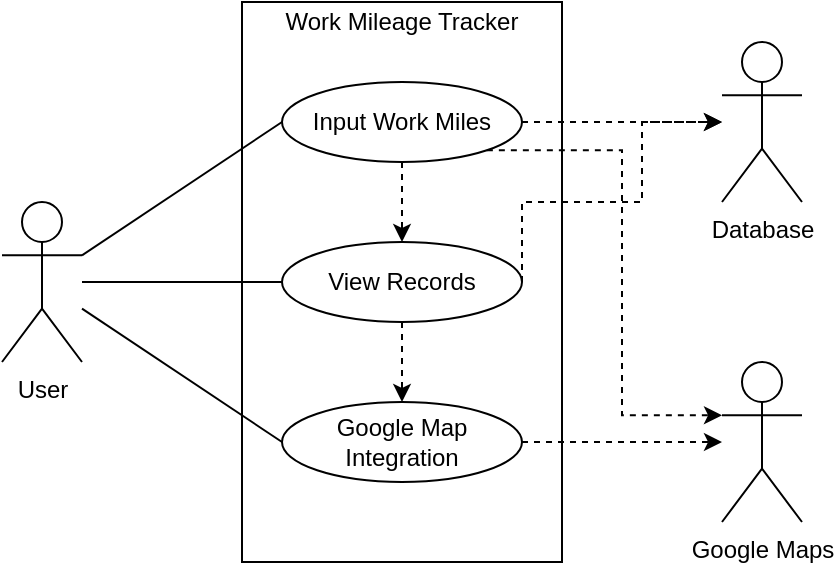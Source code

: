<mxfile version="14.6.12" type="github">
  <diagram id="z_sz5BVX47ozAs6QIKGB" name="Page-1">
    <mxGraphModel dx="1146" dy="554" grid="1" gridSize="10" guides="1" tooltips="1" connect="1" arrows="1" fold="1" page="1" pageScale="1" pageWidth="850" pageHeight="1100" math="0" shadow="0">
      <root>
        <mxCell id="0" />
        <mxCell id="1" parent="0" />
        <mxCell id="fGQBoOvK3uzryHQ_SQ_X-7" value="" style="rounded=0;whiteSpace=wrap;html=1;fillColor=none;" parent="1" vertex="1">
          <mxGeometry x="280" y="140" width="160" height="280" as="geometry" />
        </mxCell>
        <mxCell id="fGQBoOvK3uzryHQ_SQ_X-1" value="User" style="shape=umlActor;verticalLabelPosition=bottom;verticalAlign=top;html=1;" parent="1" vertex="1">
          <mxGeometry x="160" y="240" width="40" height="80" as="geometry" />
        </mxCell>
        <mxCell id="fGQBoOvK3uzryHQ_SQ_X-23" style="edgeStyle=orthogonalEdgeStyle;rounded=0;orthogonalLoop=1;jettySize=auto;html=1;exitX=0.5;exitY=1;exitDx=0;exitDy=0;dashed=1;" parent="1" source="fGQBoOvK3uzryHQ_SQ_X-4" target="fGQBoOvK3uzryHQ_SQ_X-10" edge="1">
          <mxGeometry relative="1" as="geometry" />
        </mxCell>
        <mxCell id="fGQBoOvK3uzryHQ_SQ_X-24" style="edgeStyle=orthogonalEdgeStyle;rounded=0;orthogonalLoop=1;jettySize=auto;html=1;exitX=1;exitY=0.5;exitDx=0;exitDy=0;dashed=1;" parent="1" source="fGQBoOvK3uzryHQ_SQ_X-4" target="fGQBoOvK3uzryHQ_SQ_X-11" edge="1">
          <mxGeometry relative="1" as="geometry" />
        </mxCell>
        <mxCell id="fGQBoOvK3uzryHQ_SQ_X-4" value="Input Work Miles" style="ellipse;whiteSpace=wrap;html=1;" parent="1" vertex="1">
          <mxGeometry x="300" y="180" width="120" height="40" as="geometry" />
        </mxCell>
        <mxCell id="fGQBoOvK3uzryHQ_SQ_X-8" value="Work Mileage Tracker" style="text;html=1;strokeColor=none;fillColor=none;align=center;verticalAlign=middle;whiteSpace=wrap;rounded=0;" parent="1" vertex="1">
          <mxGeometry x="280" y="140" width="160" height="20" as="geometry" />
        </mxCell>
        <mxCell id="fGQBoOvK3uzryHQ_SQ_X-26" style="edgeStyle=orthogonalEdgeStyle;rounded=0;orthogonalLoop=1;jettySize=auto;html=1;exitX=1;exitY=0.5;exitDx=0;exitDy=0;dashed=1;" parent="1" source="fGQBoOvK3uzryHQ_SQ_X-9" target="fGQBoOvK3uzryHQ_SQ_X-16" edge="1">
          <mxGeometry relative="1" as="geometry" />
        </mxCell>
        <mxCell id="fGQBoOvK3uzryHQ_SQ_X-9" value="Google Map Integration" style="ellipse;whiteSpace=wrap;html=1;" parent="1" vertex="1">
          <mxGeometry x="300" y="340" width="120" height="40" as="geometry" />
        </mxCell>
        <mxCell id="fGQBoOvK3uzryHQ_SQ_X-25" style="edgeStyle=orthogonalEdgeStyle;rounded=0;orthogonalLoop=1;jettySize=auto;html=1;exitX=1;exitY=0.5;exitDx=0;exitDy=0;dashed=1;" parent="1" source="fGQBoOvK3uzryHQ_SQ_X-10" target="fGQBoOvK3uzryHQ_SQ_X-11" edge="1">
          <mxGeometry relative="1" as="geometry">
            <mxPoint x="480" y="230" as="targetPoint" />
            <Array as="points">
              <mxPoint x="420" y="240" />
              <mxPoint x="480" y="240" />
              <mxPoint x="480" y="200" />
            </Array>
          </mxGeometry>
        </mxCell>
        <mxCell id="fGQBoOvK3uzryHQ_SQ_X-27" style="edgeStyle=orthogonalEdgeStyle;rounded=0;orthogonalLoop=1;jettySize=auto;html=1;exitX=0.5;exitY=1;exitDx=0;exitDy=0;entryX=0.5;entryY=0;entryDx=0;entryDy=0;dashed=1;" parent="1" source="fGQBoOvK3uzryHQ_SQ_X-10" target="fGQBoOvK3uzryHQ_SQ_X-9" edge="1">
          <mxGeometry relative="1" as="geometry" />
        </mxCell>
        <mxCell id="fGQBoOvK3uzryHQ_SQ_X-10" value="View Records" style="ellipse;whiteSpace=wrap;html=1;" parent="1" vertex="1">
          <mxGeometry x="300" y="260" width="120" height="40" as="geometry" />
        </mxCell>
        <mxCell id="fGQBoOvK3uzryHQ_SQ_X-11" value="&lt;div&gt;Database&lt;/div&gt;&lt;div&gt;&lt;br&gt;&lt;/div&gt;" style="shape=umlActor;verticalLabelPosition=bottom;verticalAlign=top;html=1;outlineConnect=0;fillColor=none;" parent="1" vertex="1">
          <mxGeometry x="520" y="160" width="40" height="80" as="geometry" />
        </mxCell>
        <mxCell id="fGQBoOvK3uzryHQ_SQ_X-12" value="" style="endArrow=none;html=1;entryX=0;entryY=0.5;entryDx=0;entryDy=0;" parent="1" source="fGQBoOvK3uzryHQ_SQ_X-1" target="fGQBoOvK3uzryHQ_SQ_X-4" edge="1">
          <mxGeometry width="50" height="50" relative="1" as="geometry">
            <mxPoint x="270" y="320" as="sourcePoint" />
            <mxPoint x="320" y="270" as="targetPoint" />
          </mxGeometry>
        </mxCell>
        <mxCell id="fGQBoOvK3uzryHQ_SQ_X-13" value="" style="endArrow=none;html=1;entryX=0;entryY=0.5;entryDx=0;entryDy=0;" parent="1" source="fGQBoOvK3uzryHQ_SQ_X-1" target="fGQBoOvK3uzryHQ_SQ_X-9" edge="1">
          <mxGeometry width="50" height="50" relative="1" as="geometry">
            <mxPoint x="270" y="320" as="sourcePoint" />
            <mxPoint x="320" y="270" as="targetPoint" />
          </mxGeometry>
        </mxCell>
        <mxCell id="fGQBoOvK3uzryHQ_SQ_X-14" value="" style="endArrow=none;html=1;entryX=0;entryY=0.5;entryDx=0;entryDy=0;" parent="1" source="fGQBoOvK3uzryHQ_SQ_X-1" target="fGQBoOvK3uzryHQ_SQ_X-10" edge="1">
          <mxGeometry width="50" height="50" relative="1" as="geometry">
            <mxPoint x="270" y="320" as="sourcePoint" />
            <mxPoint x="320" y="270" as="targetPoint" />
          </mxGeometry>
        </mxCell>
        <mxCell id="fGQBoOvK3uzryHQ_SQ_X-16" value="Google Maps" style="shape=umlActor;verticalLabelPosition=bottom;verticalAlign=top;html=1;outlineConnect=0;fillColor=none;" parent="1" vertex="1">
          <mxGeometry x="520" y="320" width="40" height="80" as="geometry" />
        </mxCell>
        <mxCell id="Oy8qPTLb_QG4DMILS2w1-7" style="edgeStyle=orthogonalEdgeStyle;rounded=0;orthogonalLoop=1;jettySize=auto;html=1;exitX=1;exitY=1;exitDx=0;exitDy=0;dashed=1;entryX=0;entryY=0.333;entryDx=0;entryDy=0;entryPerimeter=0;" edge="1" parent="1" source="fGQBoOvK3uzryHQ_SQ_X-4" target="fGQBoOvK3uzryHQ_SQ_X-16">
          <mxGeometry relative="1" as="geometry">
            <mxPoint x="370" y="230" as="sourcePoint" />
            <mxPoint x="370" y="270" as="targetPoint" />
          </mxGeometry>
        </mxCell>
      </root>
    </mxGraphModel>
  </diagram>
</mxfile>
